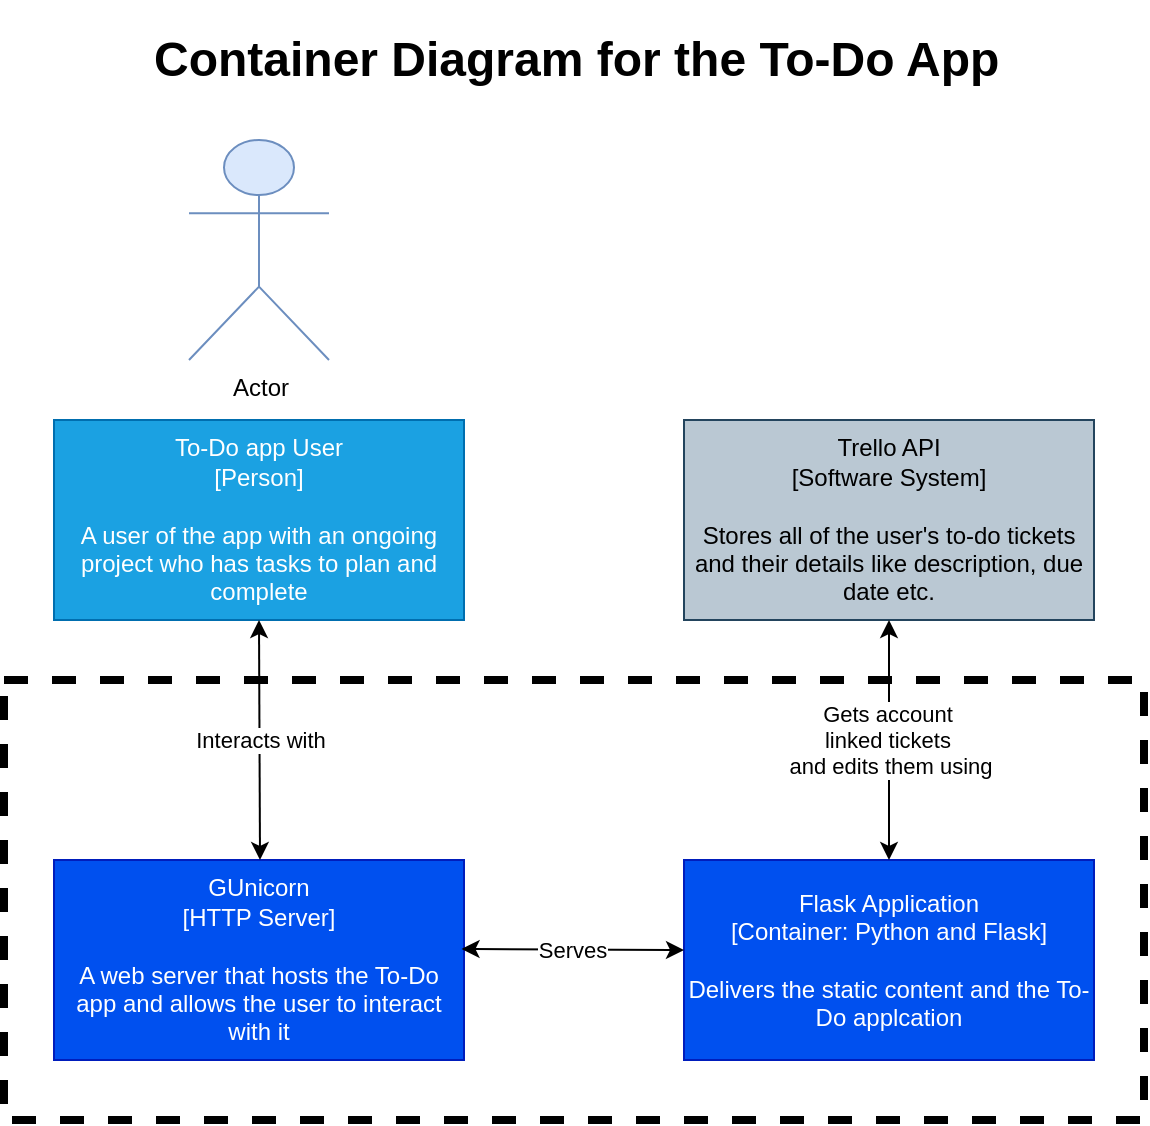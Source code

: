 <mxfile version="20.0.3" type="device"><diagram id="NtdgF6IrdCyiImG3facs" name="Page-1"><mxGraphModel dx="1825" dy="717" grid="1" gridSize="10" guides="1" tooltips="1" connect="1" arrows="1" fold="1" page="1" pageScale="1" pageWidth="827" pageHeight="1169" math="0" shadow="0"><root><mxCell id="0"/><mxCell id="1" parent="0"/><mxCell id="NxT2zQDpNVzoblMEqLgN-12" value="" style="rounded=0;whiteSpace=wrap;html=1;fillColor=none;dashed=1;strokeWidth=4;" vertex="1" parent="1"><mxGeometry x="-130" y="370" width="570" height="220" as="geometry"/></mxCell><mxCell id="NxT2zQDpNVzoblMEqLgN-4" value="Actor" style="shape=umlActor;verticalLabelPosition=bottom;verticalAlign=top;html=1;outlineConnect=0;fillColor=#dae8fc;strokeColor=#6c8ebf;" vertex="1" parent="1"><mxGeometry x="-37.5" y="100" width="70" height="110" as="geometry"/></mxCell><mxCell id="NxT2zQDpNVzoblMEqLgN-5" value="To-Do app User&lt;br&gt;[Person]&lt;br&gt;&lt;br&gt;A user of the app with an ongoing project who has tasks to plan and complete" style="text;html=1;strokeColor=#006EAF;fillColor=#1ba1e2;align=center;verticalAlign=middle;whiteSpace=wrap;rounded=0;fontColor=#ffffff;" vertex="1" parent="1"><mxGeometry x="-105" y="240" width="205" height="100" as="geometry"/></mxCell><mxCell id="NxT2zQDpNVzoblMEqLgN-6" value="&lt;h1&gt;Container Diagram for the To-Do App&lt;/h1&gt;" style="text;html=1;strokeColor=none;fillColor=none;spacing=5;spacingTop=-20;whiteSpace=wrap;overflow=hidden;rounded=0;" vertex="1" parent="1"><mxGeometry x="-60" y="40" width="450" height="100" as="geometry"/></mxCell><mxCell id="NxT2zQDpNVzoblMEqLgN-7" value="GUnicorn&lt;br&gt;[HTTP Server&lt;span style=&quot;font-size: 12px;&quot;&gt;]&lt;/span&gt;&lt;br&gt;&lt;br&gt;A web server that hosts the To-Do app and allows the user to interact with it" style="text;html=1;strokeColor=#001DBC;fillColor=#0050ef;align=center;verticalAlign=middle;whiteSpace=wrap;rounded=0;fontColor=#ffffff;" vertex="1" parent="1"><mxGeometry x="-105" y="460" width="205" height="100" as="geometry"/></mxCell><mxCell id="NxT2zQDpNVzoblMEqLgN-13" value="Flask Application&lt;br&gt;[Container: Python and Flask]&lt;br&gt;&lt;br&gt;Delivers the static content and the To-Do applcation" style="text;html=1;strokeColor=#001DBC;fillColor=#0050ef;align=center;verticalAlign=middle;whiteSpace=wrap;rounded=0;fontColor=#ffffff;" vertex="1" parent="1"><mxGeometry x="210" y="460" width="205" height="100" as="geometry"/></mxCell><mxCell id="NxT2zQDpNVzoblMEqLgN-46" value="Serves" style="endArrow=classic;startArrow=classic;html=1;rounded=0;exitX=0.994;exitY=0.445;exitDx=0;exitDy=0;exitPerimeter=0;" edge="1" parent="1" source="NxT2zQDpNVzoblMEqLgN-7"><mxGeometry width="50" height="50" relative="1" as="geometry"><mxPoint x="-55.0" y="490" as="sourcePoint"/><mxPoint x="210" y="505" as="targetPoint"/></mxGeometry></mxCell><mxCell id="NxT2zQDpNVzoblMEqLgN-48" value="Trello API&lt;br&gt;[Software System]&lt;br&gt;&lt;br&gt;Stores all of the user's to-do tickets&lt;br&gt;and their details like description, due date etc." style="text;html=1;strokeColor=#23445d;fillColor=#bac8d3;align=center;verticalAlign=middle;whiteSpace=wrap;rounded=0;" vertex="1" parent="1"><mxGeometry x="210" y="240" width="205" height="100" as="geometry"/></mxCell><mxCell id="NxT2zQDpNVzoblMEqLgN-49" value="Interacts with" style="endArrow=classic;startArrow=classic;html=1;rounded=0;entryX=0.5;entryY=1;entryDx=0;entryDy=0;" edge="1" parent="1" target="NxT2zQDpNVzoblMEqLgN-5"><mxGeometry width="50" height="50" relative="1" as="geometry"><mxPoint x="-2" y="460" as="sourcePoint"/><mxPoint y="340" as="targetPoint"/><Array as="points"/></mxGeometry></mxCell><mxCell id="NxT2zQDpNVzoblMEqLgN-50" value="Gets account&amp;nbsp;&lt;br&gt;linked tickets&amp;nbsp;&lt;br&gt;and edits them using" style="endArrow=classic;startArrow=classic;html=1;rounded=0;exitX=0.5;exitY=0;exitDx=0;exitDy=0;entryX=0.5;entryY=1;entryDx=0;entryDy=0;" edge="1" parent="1" source="NxT2zQDpNVzoblMEqLgN-13" target="NxT2zQDpNVzoblMEqLgN-48"><mxGeometry width="50" height="50" relative="1" as="geometry"><mxPoint x="140.005" y="455.3" as="sourcePoint"/><mxPoint x="320.03" y="340" as="targetPoint"/><Array as="points"/></mxGeometry></mxCell></root></mxGraphModel></diagram></mxfile>